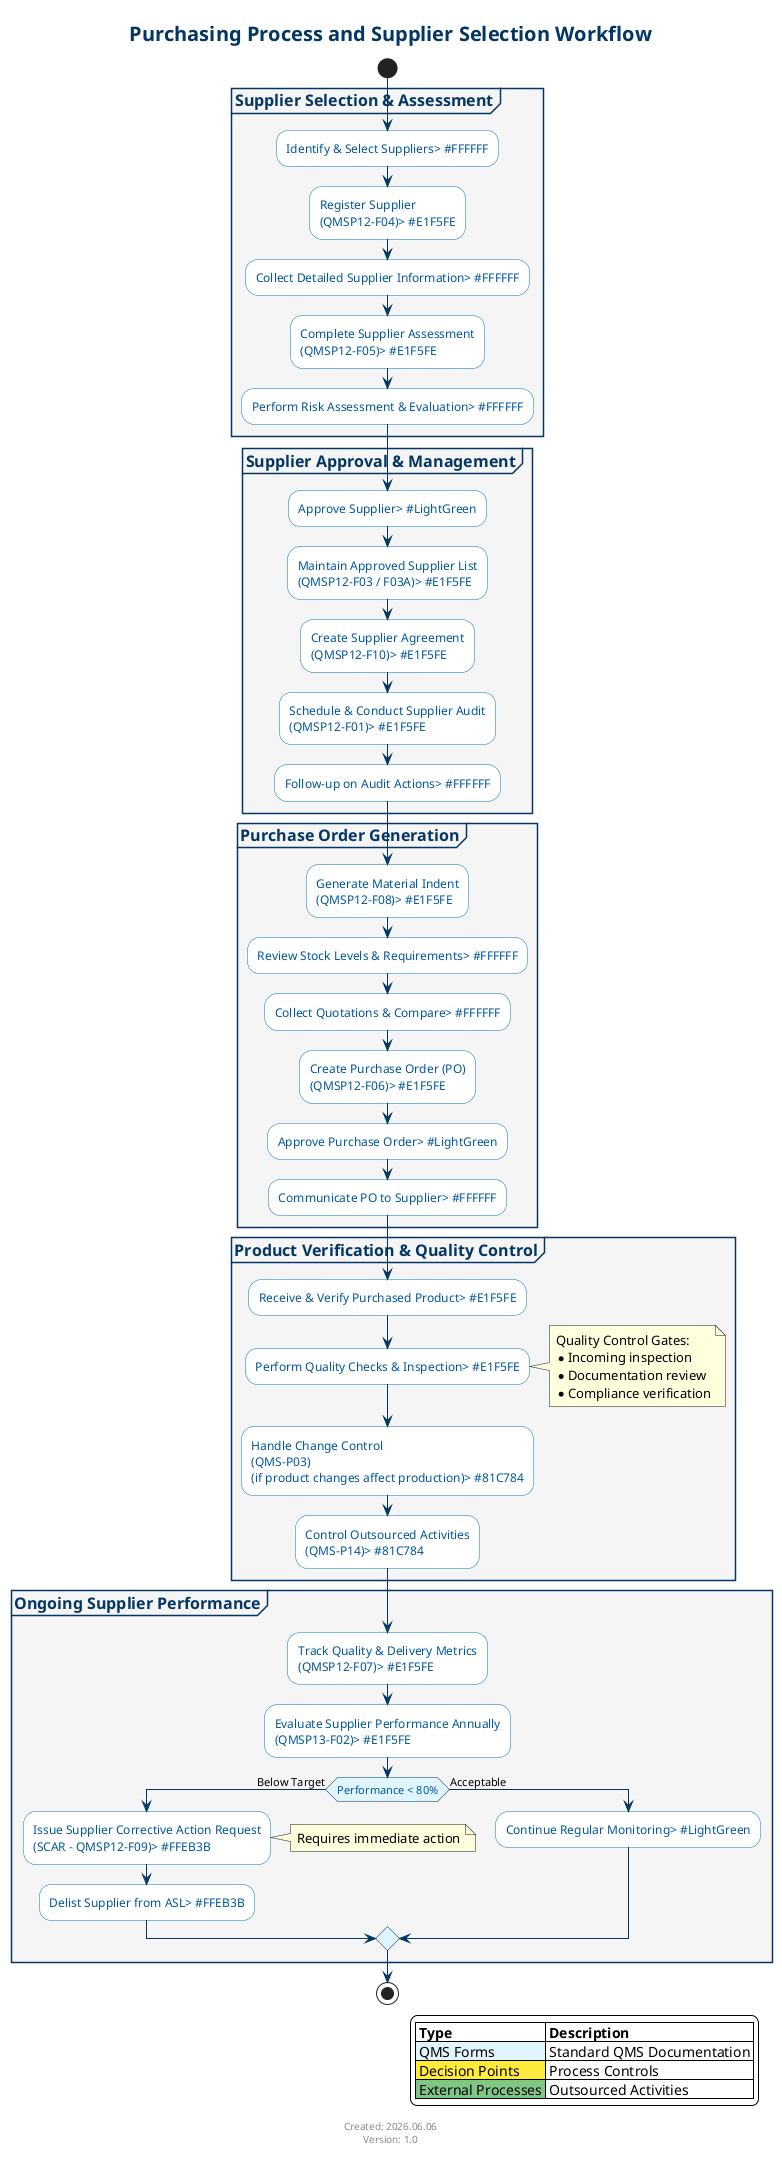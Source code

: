 @startuml "Purchase Module Workflow"

' Style definitions
skinparam {
    BackgroundColor white
    ArrowColor #033663
    TitleFontSize 20
    TitleFontColor #033663
    
    ActivityBackgroundColor #FFFFFF
    ActivityBorderColor #0277BD
    ActivityFontColor #01579B
    ActivityDiamondBackgroundColor #E1F5FE
    ActivityDiamondBorderColor #033663
    
    PartitionBackgroundColor #F5F5F5
    PartitionBorderColor #033663
    PartitionFontColor #033663
    PartitionFontSize 16
    PartitionFontStyle bold
}

title Purchasing Process and Supplier Selection Workflow

legend right
    |= Type |= Description |
    |<#E1F5FE> QMS Forms | Standard QMS Documentation |
    |<#FFEB3B> Decision Points | Process Controls |
    |<#81C784> External Processes | Outsourced Activities |
endlegend

start

partition "Supplier Selection & Assessment" {
    :Identify & Select Suppliers> #FFFFFF;
    :Register Supplier\n(QMSP12-F04)> #E1F5FE;
    :Collect Detailed Supplier Information> #FFFFFF;
    :Complete Supplier Assessment\n(QMSP12-F05)> #E1F5FE;
    :Perform Risk Assessment & Evaluation> #FFFFFF;
}

partition "Supplier Approval & Management" {
    :Approve Supplier> #LightGreen;
    :Maintain Approved Supplier List\n(QMSP12-F03 / F03A)> #E1F5FE;
    :Create Supplier Agreement\n(QMSP12-F10)> #E1F5FE;
    :Schedule & Conduct Supplier Audit\n(QMSP12-F01)> #E1F5FE;
    :Follow-up on Audit Actions> #FFFFFF;
}

partition "Purchase Order Generation" {
    :Generate Material Indent\n(QMSP12-F08)> #E1F5FE;
    :Review Stock Levels & Requirements> #FFFFFF;
    :Collect Quotations & Compare> #FFFFFF;
    :Create Purchase Order (PO)\n(QMSP12-F06)> #E1F5FE;
    :Approve Purchase Order> #LightGreen;
    :Communicate PO to Supplier> #FFFFFF;
}

partition "Product Verification & Quality Control" {
    :Receive & Verify Purchased Product> #E1F5FE;
    :Perform Quality Checks & Inspection> #E1F5FE;
    
    note right
        Quality Control Gates:
        * Incoming inspection
        * Documentation review
        * Compliance verification
    end note
    
    :Handle Change Control\n(QMS-P03)\n(if product changes affect production)> #81C784;
    :Control Outsourced Activities\n(QMS-P14)> #81C784;
}

partition "Ongoing Supplier Performance" {
    :Track Quality & Delivery Metrics\n(QMSP12-F07)> #E1F5FE;
    :Evaluate Supplier Performance Annually\n(QMSP13-F02)> #E1F5FE;
    
    if (Performance < 80%) then (Below Target)
        :Issue Supplier Corrective Action Request\n(SCAR - QMSP12-F09)> #FFEB3B;
        note right: Requires immediate action
        :Delist Supplier from ASL> #FFEB3B;
    else (Acceptable)
        :Continue Regular Monitoring> #LightGreen;
    endif
}

stop

footer
Created: %date("yyyy.MM.dd")
Version: 1.0
end footer

@enduml
